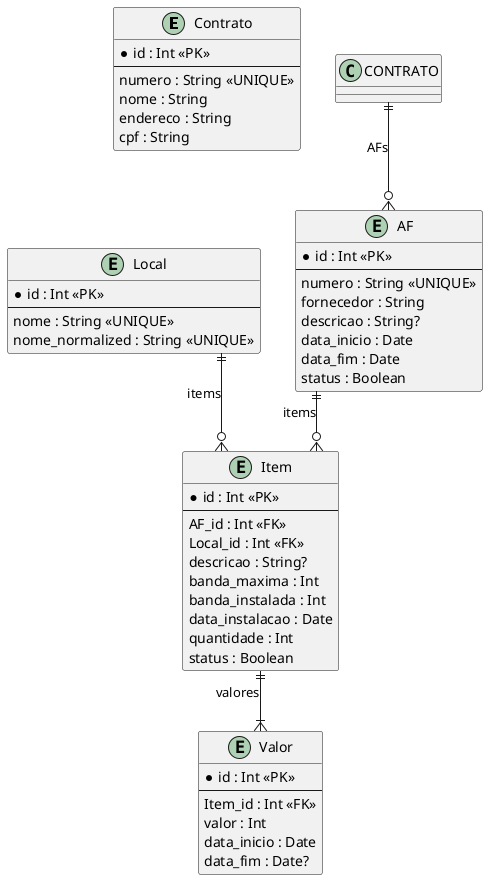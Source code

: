 @startuml
skinparam linetype ortho

entity Contrato {
  *id : Int <<PK>>
  --
  numero : String <<UNIQUE>>
  nome : String
  endereco : String
  cpf : String
}

entity AF {
  *id : Int <<PK>>
  --
  numero : String <<UNIQUE>>
  fornecedor : String
  descricao : String?
  data_inicio : Date
  data_fim : Date
  status : Boolean
}

entity Local {
  *id : Int <<PK>>
  --
  nome : String <<UNIQUE>>
  nome_normalized : String <<UNIQUE>>
}

entity Item {
  *id : Int <<PK>>
  --
  AF_id : Int <<FK>>
  Local_id : Int <<FK>>
  descricao : String?
  banda_maxima : Int
  banda_instalada : Int
  data_instalacao : Date
  quantidade : Int
  status : Boolean
}

entity Valor {
  *id : Int <<PK>>
  --
  Item_id : Int <<FK>>
  valor : Int
  data_inicio : Date
  data_fim : Date?
}

CONTRATO ||--o{ AF : "AFs"
AF ||--o{ Item : "items"
Local ||--o{ Item : "items"
Item ||--|{ Valor : "valores"

@enduml

